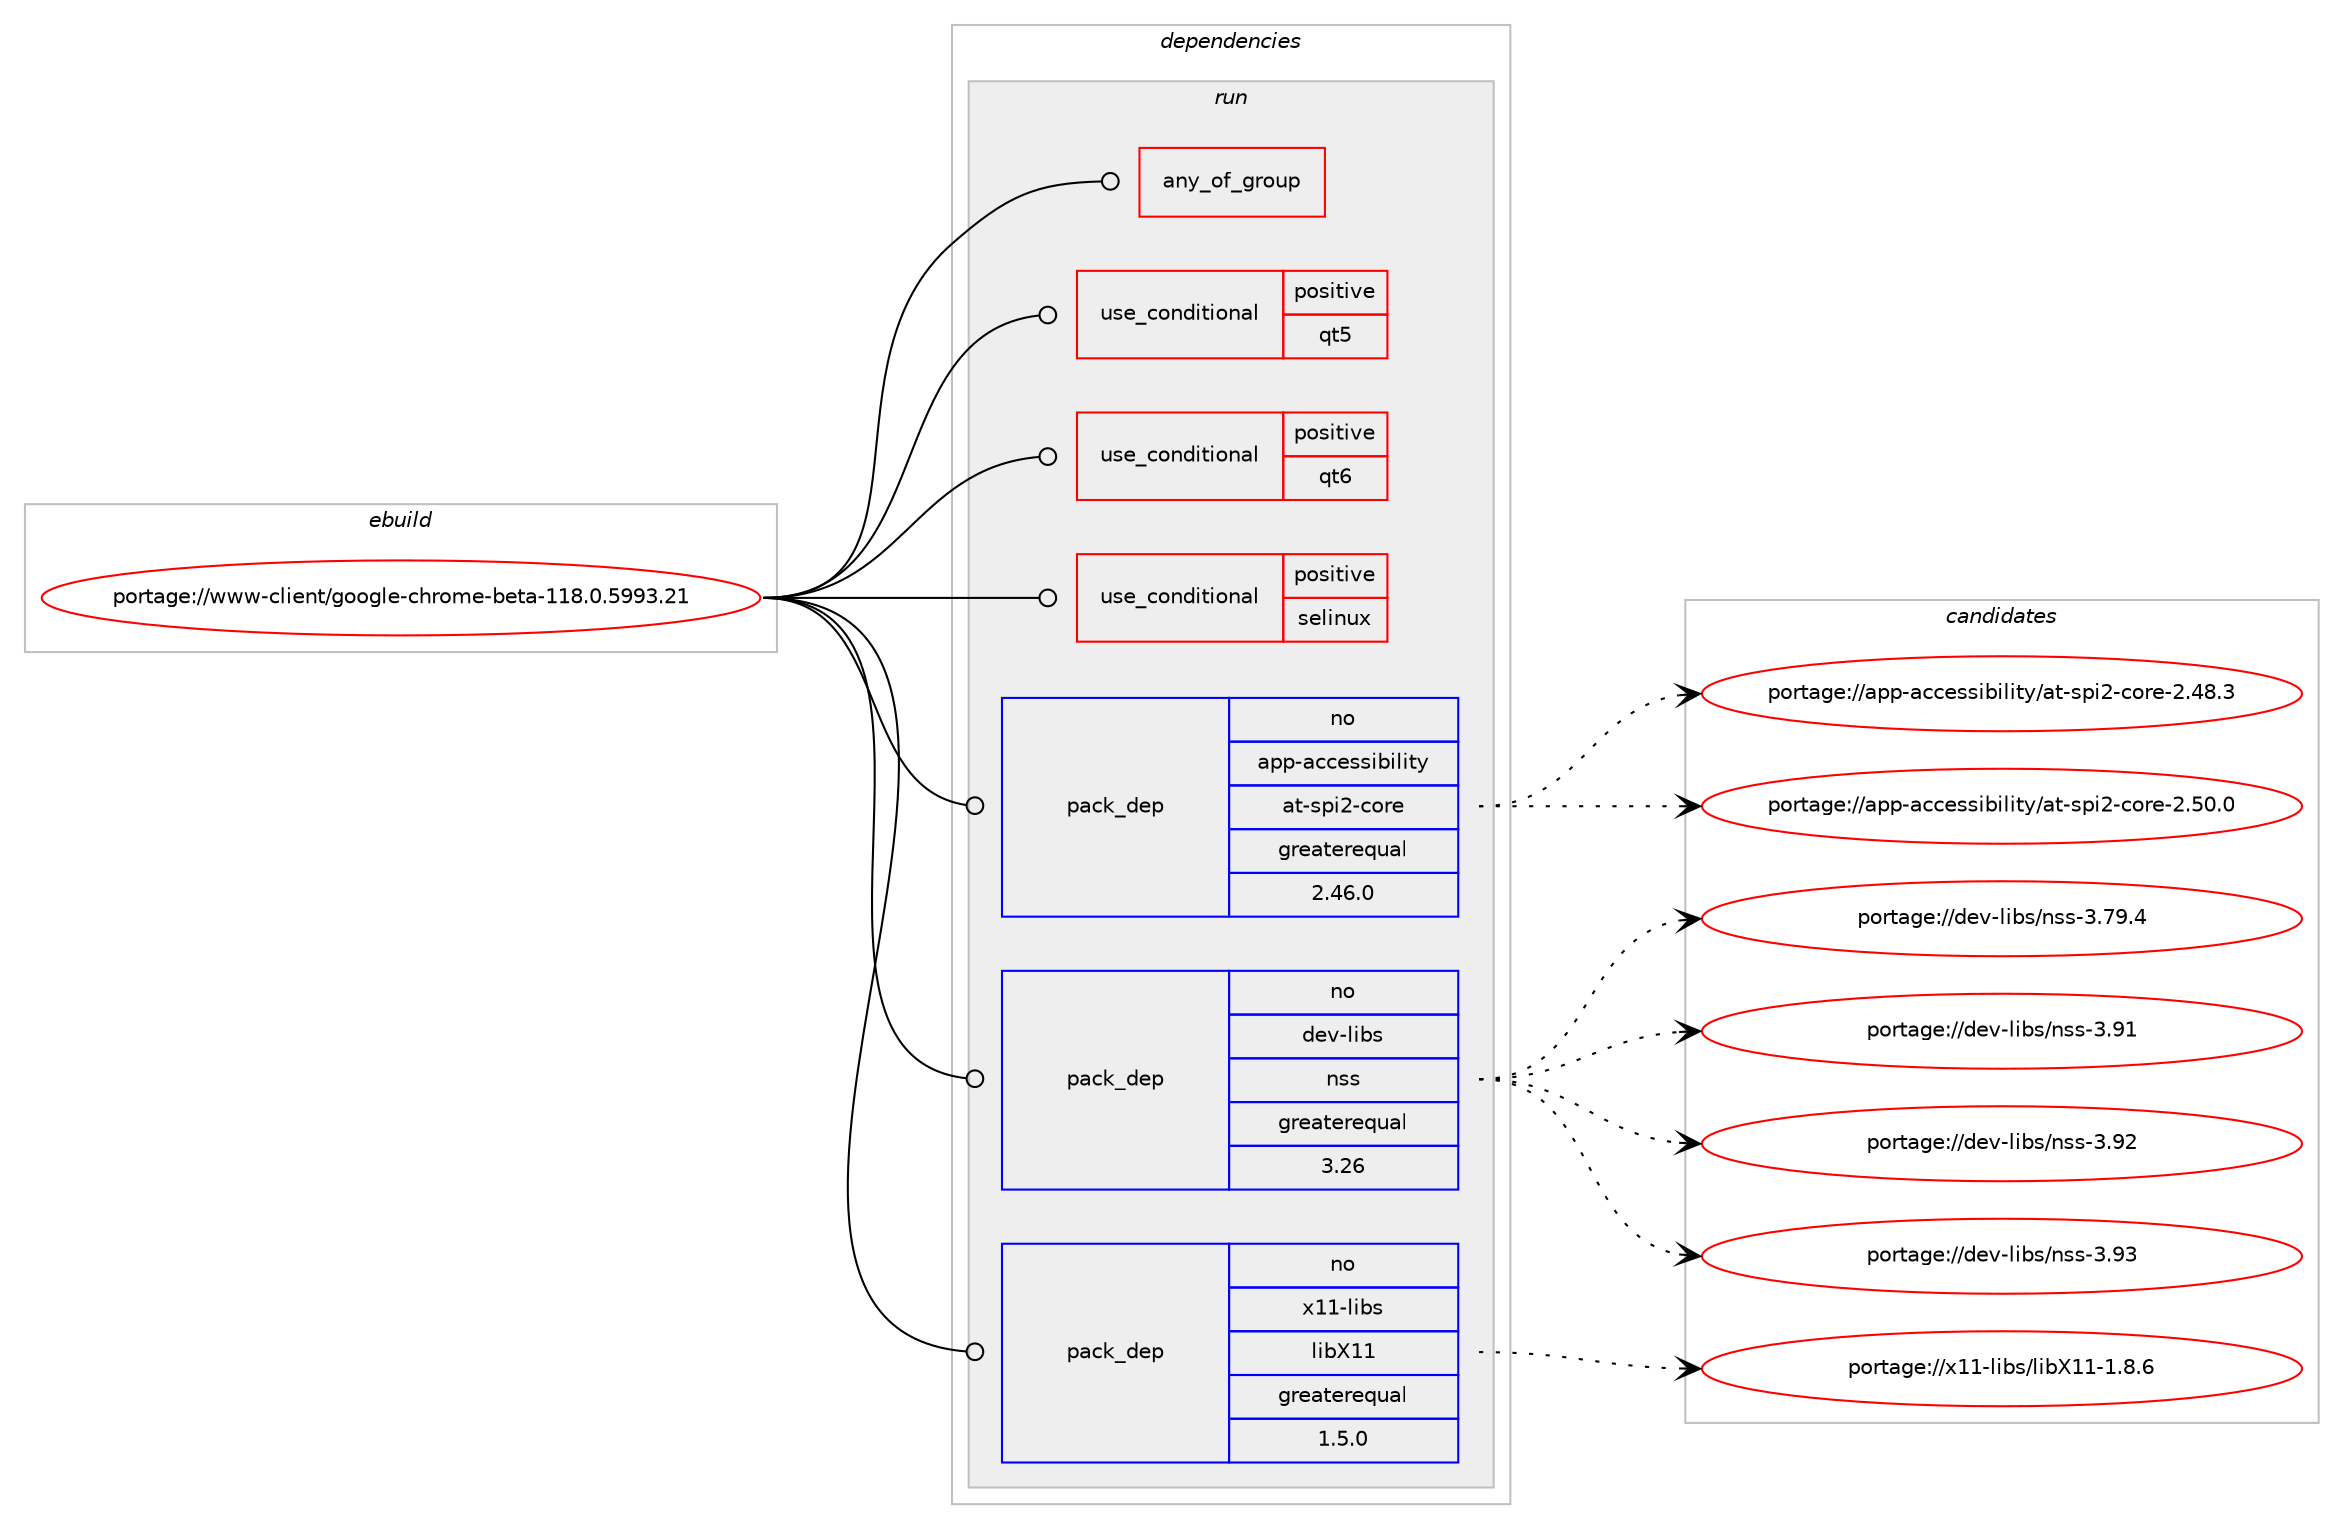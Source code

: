 digraph prolog {

# *************
# Graph options
# *************

newrank=true;
concentrate=true;
compound=true;
graph [rankdir=LR,fontname=Helvetica,fontsize=10,ranksep=1.5];#, ranksep=2.5, nodesep=0.2];
edge  [arrowhead=vee];
node  [fontname=Helvetica,fontsize=10];

# **********
# The ebuild
# **********

subgraph cluster_leftcol {
color=gray;
rank=same;
label=<<i>ebuild</i>>;
id [label="portage://www-client/google-chrome-beta-118.0.5993.21", color=red, width=4, href="../www-client/google-chrome-beta-118.0.5993.21.svg"];
}

# ****************
# The dependencies
# ****************

subgraph cluster_midcol {
color=gray;
label=<<i>dependencies</i>>;
subgraph cluster_compile {
fillcolor="#eeeeee";
style=filled;
label=<<i>compile</i>>;
}
subgraph cluster_compileandrun {
fillcolor="#eeeeee";
style=filled;
label=<<i>compile and run</i>>;
}
subgraph cluster_run {
fillcolor="#eeeeee";
style=filled;
label=<<i>run</i>>;
subgraph any69 {
dependency1256 [label=<<TABLE BORDER="0" CELLBORDER="1" CELLSPACING="0" CELLPADDING="4"><TR><TD CELLPADDING="10">any_of_group</TD></TR></TABLE>>, shape=none, color=red];# *** BEGIN UNKNOWN DEPENDENCY TYPE (TODO) ***
# dependency1256 -> package_dependency(portage://www-client/google-chrome-beta-118.0.5993.21,run,no,x11-libs,gtk+,none,[,,],[slot(3)],[use(enable(X),none)])
# *** END UNKNOWN DEPENDENCY TYPE (TODO) ***

# *** BEGIN UNKNOWN DEPENDENCY TYPE (TODO) ***
# dependency1256 -> package_dependency(portage://www-client/google-chrome-beta-118.0.5993.21,run,no,gui-libs,gtk,none,[,,],[slot(4)],[use(enable(X),none)])
# *** END UNKNOWN DEPENDENCY TYPE (TODO) ***

}
id:e -> dependency1256:w [weight=20,style="solid",arrowhead="odot"];
subgraph cond543 {
dependency1257 [label=<<TABLE BORDER="0" CELLBORDER="1" CELLSPACING="0" CELLPADDING="4"><TR><TD ROWSPAN="3" CELLPADDING="10">use_conditional</TD></TR><TR><TD>positive</TD></TR><TR><TD>qt5</TD></TR></TABLE>>, shape=none, color=red];
# *** BEGIN UNKNOWN DEPENDENCY TYPE (TODO) ***
# dependency1257 -> package_dependency(portage://www-client/google-chrome-beta-118.0.5993.21,run,no,dev-qt,qtcore,none,[,,],[slot(5)],[])
# *** END UNKNOWN DEPENDENCY TYPE (TODO) ***

# *** BEGIN UNKNOWN DEPENDENCY TYPE (TODO) ***
# dependency1257 -> package_dependency(portage://www-client/google-chrome-beta-118.0.5993.21,run,no,dev-qt,qtgui,none,[,,],[slot(5)],[use(enable(X),none)])
# *** END UNKNOWN DEPENDENCY TYPE (TODO) ***

# *** BEGIN UNKNOWN DEPENDENCY TYPE (TODO) ***
# dependency1257 -> package_dependency(portage://www-client/google-chrome-beta-118.0.5993.21,run,no,dev-qt,qtwidgets,none,[,,],[slot(5)],[])
# *** END UNKNOWN DEPENDENCY TYPE (TODO) ***

}
id:e -> dependency1257:w [weight=20,style="solid",arrowhead="odot"];
subgraph cond544 {
dependency1258 [label=<<TABLE BORDER="0" CELLBORDER="1" CELLSPACING="0" CELLPADDING="4"><TR><TD ROWSPAN="3" CELLPADDING="10">use_conditional</TD></TR><TR><TD>positive</TD></TR><TR><TD>qt6</TD></TR></TABLE>>, shape=none, color=red];
# *** BEGIN UNKNOWN DEPENDENCY TYPE (TODO) ***
# dependency1258 -> package_dependency(portage://www-client/google-chrome-beta-118.0.5993.21,run,no,dev-qt,qtbase,none,[,,],[slot(6)],[use(enable(gui),none),use(enable(widgets),none)])
# *** END UNKNOWN DEPENDENCY TYPE (TODO) ***

}
id:e -> dependency1258:w [weight=20,style="solid",arrowhead="odot"];
subgraph cond545 {
dependency1259 [label=<<TABLE BORDER="0" CELLBORDER="1" CELLSPACING="0" CELLPADDING="4"><TR><TD ROWSPAN="3" CELLPADDING="10">use_conditional</TD></TR><TR><TD>positive</TD></TR><TR><TD>selinux</TD></TR></TABLE>>, shape=none, color=red];
# *** BEGIN UNKNOWN DEPENDENCY TYPE (TODO) ***
# dependency1259 -> package_dependency(portage://www-client/google-chrome-beta-118.0.5993.21,run,no,sec-policy,selinux-chromium,none,[,,],[],[])
# *** END UNKNOWN DEPENDENCY TYPE (TODO) ***

}
id:e -> dependency1259:w [weight=20,style="solid",arrowhead="odot"];
subgraph pack646 {
dependency1260 [label=<<TABLE BORDER="0" CELLBORDER="1" CELLSPACING="0" CELLPADDING="4" WIDTH="220"><TR><TD ROWSPAN="6" CELLPADDING="30">pack_dep</TD></TR><TR><TD WIDTH="110">no</TD></TR><TR><TD>app-accessibility</TD></TR><TR><TD>at-spi2-core</TD></TR><TR><TD>greaterequal</TD></TR><TR><TD>2.46.0</TD></TR></TABLE>>, shape=none, color=blue];
}
id:e -> dependency1260:w [weight=20,style="solid",arrowhead="odot"];
# *** BEGIN UNKNOWN DEPENDENCY TYPE (TODO) ***
# id -> package_dependency(portage://www-client/google-chrome-beta-118.0.5993.21,run,no,app-misc,ca-certificates,none,[,,],[],[])
# *** END UNKNOWN DEPENDENCY TYPE (TODO) ***

# *** BEGIN UNKNOWN DEPENDENCY TYPE (TODO) ***
# id -> package_dependency(portage://www-client/google-chrome-beta-118.0.5993.21,run,no,dev-libs,expat,none,[,,],[],[])
# *** END UNKNOWN DEPENDENCY TYPE (TODO) ***

# *** BEGIN UNKNOWN DEPENDENCY TYPE (TODO) ***
# id -> package_dependency(portage://www-client/google-chrome-beta-118.0.5993.21,run,no,dev-libs,glib,none,[,,],[slot(2)],[])
# *** END UNKNOWN DEPENDENCY TYPE (TODO) ***

# *** BEGIN UNKNOWN DEPENDENCY TYPE (TODO) ***
# id -> package_dependency(portage://www-client/google-chrome-beta-118.0.5993.21,run,no,dev-libs,nspr,none,[,,],[],[])
# *** END UNKNOWN DEPENDENCY TYPE (TODO) ***

subgraph pack647 {
dependency1261 [label=<<TABLE BORDER="0" CELLBORDER="1" CELLSPACING="0" CELLPADDING="4" WIDTH="220"><TR><TD ROWSPAN="6" CELLPADDING="30">pack_dep</TD></TR><TR><TD WIDTH="110">no</TD></TR><TR><TD>dev-libs</TD></TR><TR><TD>nss</TD></TR><TR><TD>greaterequal</TD></TR><TR><TD>3.26</TD></TR></TABLE>>, shape=none, color=blue];
}
id:e -> dependency1261:w [weight=20,style="solid",arrowhead="odot"];
# *** BEGIN UNKNOWN DEPENDENCY TYPE (TODO) ***
# id -> package_dependency(portage://www-client/google-chrome-beta-118.0.5993.21,run,no,media-fonts,liberation-fonts,none,[,,],[],[])
# *** END UNKNOWN DEPENDENCY TYPE (TODO) ***

# *** BEGIN UNKNOWN DEPENDENCY TYPE (TODO) ***
# id -> package_dependency(portage://www-client/google-chrome-beta-118.0.5993.21,run,no,media-libs,alsa-lib,none,[,,],[],[])
# *** END UNKNOWN DEPENDENCY TYPE (TODO) ***

# *** BEGIN UNKNOWN DEPENDENCY TYPE (TODO) ***
# id -> package_dependency(portage://www-client/google-chrome-beta-118.0.5993.21,run,no,media-libs,mesa,none,[,,],[],[use(enable(gbm),positive)])
# *** END UNKNOWN DEPENDENCY TYPE (TODO) ***

# *** BEGIN UNKNOWN DEPENDENCY TYPE (TODO) ***
# id -> package_dependency(portage://www-client/google-chrome-beta-118.0.5993.21,run,no,net-misc,curl,none,[,,],[],[])
# *** END UNKNOWN DEPENDENCY TYPE (TODO) ***

# *** BEGIN UNKNOWN DEPENDENCY TYPE (TODO) ***
# id -> package_dependency(portage://www-client/google-chrome-beta-118.0.5993.21,run,no,net-print,cups,none,[,,],[],[])
# *** END UNKNOWN DEPENDENCY TYPE (TODO) ***

# *** BEGIN UNKNOWN DEPENDENCY TYPE (TODO) ***
# id -> package_dependency(portage://www-client/google-chrome-beta-118.0.5993.21,run,no,sys-apps,dbus,none,[,,],[],[])
# *** END UNKNOWN DEPENDENCY TYPE (TODO) ***

# *** BEGIN UNKNOWN DEPENDENCY TYPE (TODO) ***
# id -> package_dependency(portage://www-client/google-chrome-beta-118.0.5993.21,run,no,sys-libs,glibc,none,[,,],[],[])
# *** END UNKNOWN DEPENDENCY TYPE (TODO) ***

# *** BEGIN UNKNOWN DEPENDENCY TYPE (TODO) ***
# id -> package_dependency(portage://www-client/google-chrome-beta-118.0.5993.21,run,no,sys-libs,libcap,none,[,,],[],[])
# *** END UNKNOWN DEPENDENCY TYPE (TODO) ***

# *** BEGIN UNKNOWN DEPENDENCY TYPE (TODO) ***
# id -> package_dependency(portage://www-client/google-chrome-beta-118.0.5993.21,run,no,x11-libs,cairo,none,[,,],[],[])
# *** END UNKNOWN DEPENDENCY TYPE (TODO) ***

# *** BEGIN UNKNOWN DEPENDENCY TYPE (TODO) ***
# id -> package_dependency(portage://www-client/google-chrome-beta-118.0.5993.21,run,no,x11-libs,gdk-pixbuf,none,[,,],[slot(2)],[])
# *** END UNKNOWN DEPENDENCY TYPE (TODO) ***

subgraph pack648 {
dependency1262 [label=<<TABLE BORDER="0" CELLBORDER="1" CELLSPACING="0" CELLPADDING="4" WIDTH="220"><TR><TD ROWSPAN="6" CELLPADDING="30">pack_dep</TD></TR><TR><TD WIDTH="110">no</TD></TR><TR><TD>x11-libs</TD></TR><TR><TD>libX11</TD></TR><TR><TD>greaterequal</TD></TR><TR><TD>1.5.0</TD></TR></TABLE>>, shape=none, color=blue];
}
id:e -> dependency1262:w [weight=20,style="solid",arrowhead="odot"];
# *** BEGIN UNKNOWN DEPENDENCY TYPE (TODO) ***
# id -> package_dependency(portage://www-client/google-chrome-beta-118.0.5993.21,run,no,x11-libs,libXcomposite,none,[,,],[],[])
# *** END UNKNOWN DEPENDENCY TYPE (TODO) ***

# *** BEGIN UNKNOWN DEPENDENCY TYPE (TODO) ***
# id -> package_dependency(portage://www-client/google-chrome-beta-118.0.5993.21,run,no,x11-libs,libXdamage,none,[,,],[],[])
# *** END UNKNOWN DEPENDENCY TYPE (TODO) ***

# *** BEGIN UNKNOWN DEPENDENCY TYPE (TODO) ***
# id -> package_dependency(portage://www-client/google-chrome-beta-118.0.5993.21,run,no,x11-libs,libXext,none,[,,],[],[])
# *** END UNKNOWN DEPENDENCY TYPE (TODO) ***

# *** BEGIN UNKNOWN DEPENDENCY TYPE (TODO) ***
# id -> package_dependency(portage://www-client/google-chrome-beta-118.0.5993.21,run,no,x11-libs,libXfixes,none,[,,],[],[])
# *** END UNKNOWN DEPENDENCY TYPE (TODO) ***

# *** BEGIN UNKNOWN DEPENDENCY TYPE (TODO) ***
# id -> package_dependency(portage://www-client/google-chrome-beta-118.0.5993.21,run,no,x11-libs,libXrandr,none,[,,],[],[])
# *** END UNKNOWN DEPENDENCY TYPE (TODO) ***

# *** BEGIN UNKNOWN DEPENDENCY TYPE (TODO) ***
# id -> package_dependency(portage://www-client/google-chrome-beta-118.0.5993.21,run,no,x11-libs,libdrm,none,[,,],[],[])
# *** END UNKNOWN DEPENDENCY TYPE (TODO) ***

# *** BEGIN UNKNOWN DEPENDENCY TYPE (TODO) ***
# id -> package_dependency(portage://www-client/google-chrome-beta-118.0.5993.21,run,no,x11-libs,libxcb,none,[,,],[],[])
# *** END UNKNOWN DEPENDENCY TYPE (TODO) ***

# *** BEGIN UNKNOWN DEPENDENCY TYPE (TODO) ***
# id -> package_dependency(portage://www-client/google-chrome-beta-118.0.5993.21,run,no,x11-libs,libxkbcommon,none,[,,],[],[])
# *** END UNKNOWN DEPENDENCY TYPE (TODO) ***

# *** BEGIN UNKNOWN DEPENDENCY TYPE (TODO) ***
# id -> package_dependency(portage://www-client/google-chrome-beta-118.0.5993.21,run,no,x11-libs,libxshmfence,none,[,,],[],[])
# *** END UNKNOWN DEPENDENCY TYPE (TODO) ***

# *** BEGIN UNKNOWN DEPENDENCY TYPE (TODO) ***
# id -> package_dependency(portage://www-client/google-chrome-beta-118.0.5993.21,run,no,x11-libs,pango,none,[,,],[],[])
# *** END UNKNOWN DEPENDENCY TYPE (TODO) ***

# *** BEGIN UNKNOWN DEPENDENCY TYPE (TODO) ***
# id -> package_dependency(portage://www-client/google-chrome-beta-118.0.5993.21,run,no,x11-misc,xdg-utils,none,[,,],[],[])
# *** END UNKNOWN DEPENDENCY TYPE (TODO) ***

}
}

# **************
# The candidates
# **************

subgraph cluster_choices {
rank=same;
color=gray;
label=<<i>candidates</i>>;

subgraph choice646 {
color=black;
nodesep=1;
choice97112112459799991011151151059810510810511612147971164511511210550459911111410145504652564651 [label="portage://app-accessibility/at-spi2-core-2.48.3", color=red, width=4,href="../app-accessibility/at-spi2-core-2.48.3.svg"];
choice97112112459799991011151151059810510810511612147971164511511210550459911111410145504653484648 [label="portage://app-accessibility/at-spi2-core-2.50.0", color=red, width=4,href="../app-accessibility/at-spi2-core-2.50.0.svg"];
dependency1260:e -> choice97112112459799991011151151059810510810511612147971164511511210550459911111410145504652564651:w [style=dotted,weight="100"];
dependency1260:e -> choice97112112459799991011151151059810510810511612147971164511511210550459911111410145504653484648:w [style=dotted,weight="100"];
}
subgraph choice647 {
color=black;
nodesep=1;
choice10010111845108105981154711011511545514655574652 [label="portage://dev-libs/nss-3.79.4", color=red, width=4,href="../dev-libs/nss-3.79.4.svg"];
choice1001011184510810598115471101151154551465749 [label="portage://dev-libs/nss-3.91", color=red, width=4,href="../dev-libs/nss-3.91.svg"];
choice1001011184510810598115471101151154551465750 [label="portage://dev-libs/nss-3.92", color=red, width=4,href="../dev-libs/nss-3.92.svg"];
choice1001011184510810598115471101151154551465751 [label="portage://dev-libs/nss-3.93", color=red, width=4,href="../dev-libs/nss-3.93.svg"];
dependency1261:e -> choice10010111845108105981154711011511545514655574652:w [style=dotted,weight="100"];
dependency1261:e -> choice1001011184510810598115471101151154551465749:w [style=dotted,weight="100"];
dependency1261:e -> choice1001011184510810598115471101151154551465750:w [style=dotted,weight="100"];
dependency1261:e -> choice1001011184510810598115471101151154551465751:w [style=dotted,weight="100"];
}
subgraph choice648 {
color=black;
nodesep=1;
choice120494945108105981154710810598884949454946564654 [label="portage://x11-libs/libX11-1.8.6", color=red, width=4,href="../x11-libs/libX11-1.8.6.svg"];
dependency1262:e -> choice120494945108105981154710810598884949454946564654:w [style=dotted,weight="100"];
}
}

}
